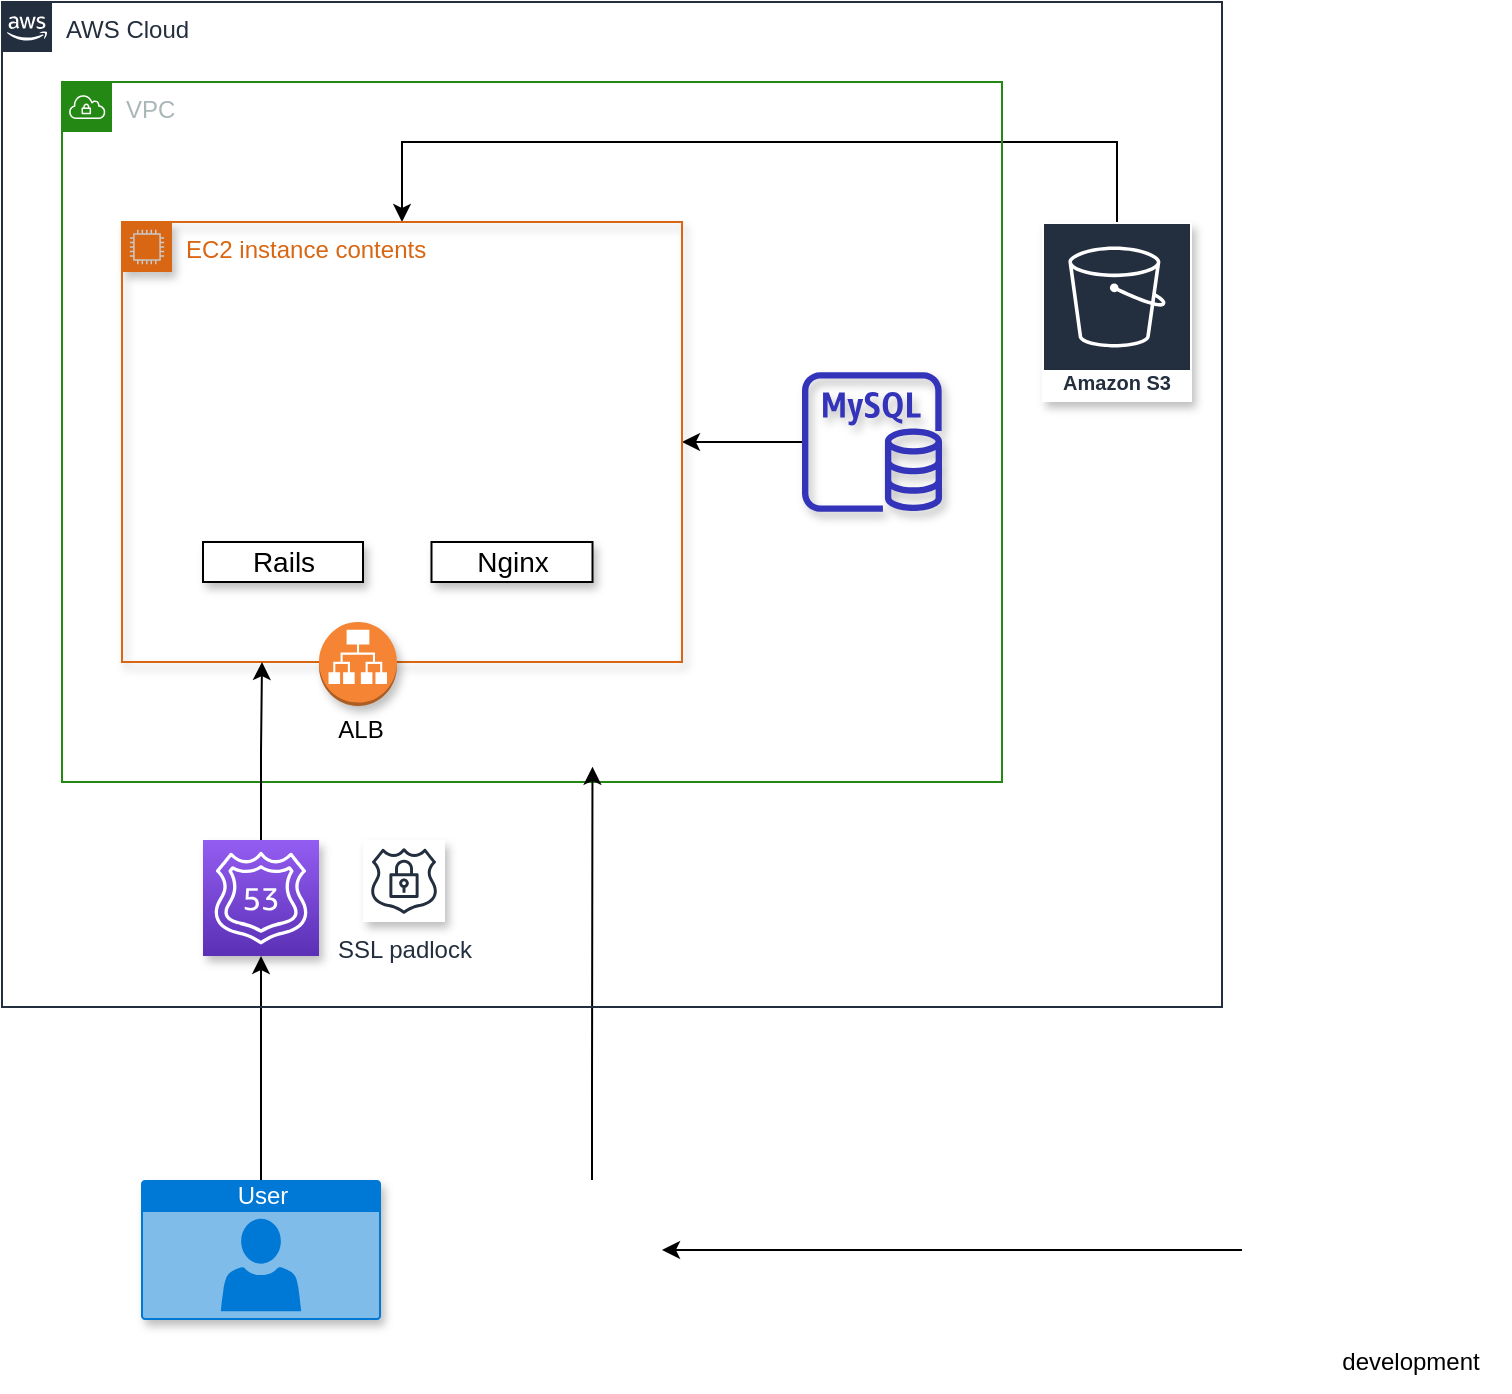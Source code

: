 <mxfile version="14.2.7" type="github">
  <diagram id="Ht1M8jgEwFfnCIfOTk4-" name="Page-1">
    <mxGraphModel dx="1581" dy="772" grid="1" gridSize="10" guides="1" tooltips="1" connect="1" arrows="1" fold="1" page="1" pageScale="1" pageWidth="1169" pageHeight="827" math="0" shadow="0">
      <root>
        <mxCell id="0" />
        <mxCell id="1" parent="0" />
        <mxCell id="QjypgIDzSsSGN7FeSxY2-27" style="edgeStyle=orthogonalEdgeStyle;rounded=0;orthogonalLoop=1;jettySize=auto;html=1;entryX=0.5;entryY=0;entryDx=0;entryDy=0;" edge="1" parent="1" source="QjypgIDzSsSGN7FeSxY2-24" target="QjypgIDzSsSGN7FeSxY2-23">
          <mxGeometry relative="1" as="geometry">
            <mxPoint x="818" y="140" as="sourcePoint" />
            <Array as="points">
              <mxPoint x="817" y="120" />
              <mxPoint x="460" y="120" />
            </Array>
          </mxGeometry>
        </mxCell>
        <mxCell id="QjypgIDzSsSGN7FeSxY2-5" value="" style="shape=image;html=1;verticalAlign=top;verticalLabelPosition=bottom;labelBackgroundColor=#ffffff;imageAspect=0;aspect=fixed;image=https://cdn3.iconfinder.com/data/icons/popular-services-brands-vol-2/512/ruby-on-rails-128.png;shadow=1;" vertex="1" parent="1">
          <mxGeometry x="366.5" y="240" width="68" height="68" as="geometry" />
        </mxCell>
        <mxCell id="QjypgIDzSsSGN7FeSxY2-6" value="VPC" style="points=[[0,0],[0.25,0],[0.5,0],[0.75,0],[1,0],[1,0.25],[1,0.5],[1,0.75],[1,1],[0.75,1],[0.5,1],[0.25,1],[0,1],[0,0.75],[0,0.5],[0,0.25]];outlineConnect=0;gradientColor=none;html=1;whiteSpace=wrap;fontSize=12;fontStyle=0;shape=mxgraph.aws4.group;grIcon=mxgraph.aws4.group_vpc;strokeColor=#248814;fillColor=none;verticalAlign=top;align=left;spacingLeft=30;fontColor=#AAB7B8;dashed=0;" vertex="1" parent="1">
          <mxGeometry x="290" y="90" width="470" height="350" as="geometry" />
        </mxCell>
        <mxCell id="QjypgIDzSsSGN7FeSxY2-19" value="&lt;font style=&quot;font-size: 14px&quot;&gt;Rails&lt;/font&gt;" style="whiteSpace=wrap;html=1;shadow=1;" vertex="1" parent="1">
          <mxGeometry x="360.5" y="320" width="80" height="20" as="geometry" />
        </mxCell>
        <mxCell id="QjypgIDzSsSGN7FeSxY2-20" value="" style="shape=image;html=1;verticalAlign=top;verticalLabelPosition=bottom;labelBackgroundColor=#ffffff;imageAspect=0;aspect=fixed;image=https://cdn4.iconfinder.com/data/icons/logos-brands-5/24/nginx-128.png;shadow=1;" vertex="1" parent="1">
          <mxGeometry x="480" y="240" width="70" height="70" as="geometry" />
        </mxCell>
        <mxCell id="QjypgIDzSsSGN7FeSxY2-21" value="&lt;font style=&quot;font-size: 14px&quot;&gt;Nginx&lt;/font&gt;" style="whiteSpace=wrap;html=1;shadow=1;" vertex="1" parent="1">
          <mxGeometry x="474.75" y="320" width="80.5" height="20" as="geometry" />
        </mxCell>
        <mxCell id="QjypgIDzSsSGN7FeSxY2-25" style="edgeStyle=orthogonalEdgeStyle;rounded=0;orthogonalLoop=1;jettySize=auto;html=1;" edge="1" parent="1" source="QjypgIDzSsSGN7FeSxY2-22" target="QjypgIDzSsSGN7FeSxY2-23">
          <mxGeometry relative="1" as="geometry" />
        </mxCell>
        <mxCell id="QjypgIDzSsSGN7FeSxY2-22" value="" style="outlineConnect=0;fontColor=#232F3E;gradientColor=none;fillColor=#3334B9;strokeColor=none;dashed=0;verticalLabelPosition=bottom;verticalAlign=top;align=center;html=1;fontSize=12;fontStyle=0;aspect=fixed;pointerEvents=1;shape=mxgraph.aws4.rds_mysql_instance;shadow=1;" vertex="1" parent="1">
          <mxGeometry x="660" y="235" width="70" height="70" as="geometry" />
        </mxCell>
        <mxCell id="QjypgIDzSsSGN7FeSxY2-23" value="EC2 instance contents" style="points=[[0,0],[0.25,0],[0.5,0],[0.75,0],[1,0],[1,0.25],[1,0.5],[1,0.75],[1,1],[0.75,1],[0.5,1],[0.25,1],[0,1],[0,0.75],[0,0.5],[0,0.25]];outlineConnect=0;gradientColor=none;html=1;whiteSpace=wrap;fontSize=12;fontStyle=0;shape=mxgraph.aws4.group;grIcon=mxgraph.aws4.group_ec2_instance_contents;strokeColor=#D86613;fillColor=none;verticalAlign=top;align=left;spacingLeft=30;fontColor=#D86613;dashed=0;shadow=1;" vertex="1" parent="1">
          <mxGeometry x="320" y="160" width="280" height="220" as="geometry" />
        </mxCell>
        <mxCell id="QjypgIDzSsSGN7FeSxY2-24" value="Amazon S3" style="outlineConnect=0;fontColor=#232F3E;gradientColor=none;strokeColor=#ffffff;fillColor=#232F3E;dashed=0;verticalLabelPosition=middle;verticalAlign=bottom;align=center;html=1;whiteSpace=wrap;fontSize=10;fontStyle=1;spacing=3;shape=mxgraph.aws4.productIcon;prIcon=mxgraph.aws4.s3;shadow=1;" vertex="1" parent="1">
          <mxGeometry x="780" y="160" width="75" height="90" as="geometry" />
        </mxCell>
        <mxCell id="QjypgIDzSsSGN7FeSxY2-33" style="edgeStyle=orthogonalEdgeStyle;rounded=0;orthogonalLoop=1;jettySize=auto;html=1;entryX=0.25;entryY=1;entryDx=0;entryDy=0;" edge="1" parent="1" source="QjypgIDzSsSGN7FeSxY2-30" target="QjypgIDzSsSGN7FeSxY2-23">
          <mxGeometry relative="1" as="geometry" />
        </mxCell>
        <mxCell id="QjypgIDzSsSGN7FeSxY2-30" value="" style="points=[[0,0,0],[0.25,0,0],[0.5,0,0],[0.75,0,0],[1,0,0],[0,1,0],[0.25,1,0],[0.5,1,0],[0.75,1,0],[1,1,0],[0,0.25,0],[0,0.5,0],[0,0.75,0],[1,0.25,0],[1,0.5,0],[1,0.75,0]];outlineConnect=0;fontColor=#232F3E;gradientColor=#945DF2;gradientDirection=north;fillColor=#5A30B5;strokeColor=#ffffff;dashed=0;verticalLabelPosition=bottom;verticalAlign=top;align=center;html=1;fontSize=12;fontStyle=0;aspect=fixed;shape=mxgraph.aws4.resourceIcon;resIcon=mxgraph.aws4.route_53;shadow=1;" vertex="1" parent="1">
          <mxGeometry x="360.5" y="469" width="58" height="58" as="geometry" />
        </mxCell>
        <mxCell id="QjypgIDzSsSGN7FeSxY2-31" value="SSL padlock" style="outlineConnect=0;fontColor=#232F3E;gradientColor=none;strokeColor=#232F3E;fillColor=#ffffff;dashed=0;verticalLabelPosition=bottom;verticalAlign=top;align=center;html=1;fontSize=12;fontStyle=0;aspect=fixed;shape=mxgraph.aws4.resourceIcon;resIcon=mxgraph.aws4.ssl_padlock;shadow=1;" vertex="1" parent="1">
          <mxGeometry x="440.5" y="469" width="41" height="41" as="geometry" />
        </mxCell>
        <mxCell id="QjypgIDzSsSGN7FeSxY2-32" style="edgeStyle=orthogonalEdgeStyle;rounded=0;orthogonalLoop=1;jettySize=auto;html=1;exitX=0.5;exitY=1;exitDx=0;exitDy=0;" edge="1" parent="1" source="QjypgIDzSsSGN7FeSxY2-7" target="QjypgIDzSsSGN7FeSxY2-7">
          <mxGeometry relative="1" as="geometry" />
        </mxCell>
        <mxCell id="QjypgIDzSsSGN7FeSxY2-36" style="edgeStyle=orthogonalEdgeStyle;rounded=0;orthogonalLoop=1;jettySize=auto;html=1;" edge="1" parent="1" source="QjypgIDzSsSGN7FeSxY2-34" target="QjypgIDzSsSGN7FeSxY2-30">
          <mxGeometry relative="1" as="geometry" />
        </mxCell>
        <mxCell id="QjypgIDzSsSGN7FeSxY2-34" value="User" style="html=1;strokeColor=none;fillColor=#0079D6;labelPosition=center;verticalLabelPosition=middle;verticalAlign=top;align=center;fontSize=12;outlineConnect=0;spacingTop=-6;fontColor=#FFFFFF;shape=mxgraph.sitemap.user;shadow=1;" vertex="1" parent="1">
          <mxGeometry x="329.5" y="639" width="120" height="70" as="geometry" />
        </mxCell>
        <mxCell id="QjypgIDzSsSGN7FeSxY2-44" style="edgeStyle=orthogonalEdgeStyle;rounded=0;orthogonalLoop=1;jettySize=auto;html=1;entryX=0.484;entryY=0.761;entryDx=0;entryDy=0;entryPerimeter=0;" edge="1" parent="1" source="QjypgIDzSsSGN7FeSxY2-37" target="QjypgIDzSsSGN7FeSxY2-7">
          <mxGeometry relative="1" as="geometry" />
        </mxCell>
        <mxCell id="QjypgIDzSsSGN7FeSxY2-37" value="" style="shape=image;html=1;verticalAlign=top;verticalLabelPosition=bottom;labelBackgroundColor=#ffffff;imageAspect=0;aspect=fixed;image=https://cdn3.iconfinder.com/data/icons/social-rounded-2/72/GitHub-128.png;shadow=1;" vertex="1" parent="1">
          <mxGeometry x="520" y="639" width="70" height="70" as="geometry" />
        </mxCell>
        <mxCell id="QjypgIDzSsSGN7FeSxY2-41" style="edgeStyle=orthogonalEdgeStyle;rounded=0;orthogonalLoop=1;jettySize=auto;html=1;entryX=1;entryY=0.5;entryDx=0;entryDy=0;" edge="1" parent="1" source="QjypgIDzSsSGN7FeSxY2-38" target="QjypgIDzSsSGN7FeSxY2-37">
          <mxGeometry relative="1" as="geometry" />
        </mxCell>
        <mxCell id="QjypgIDzSsSGN7FeSxY2-38" value="" style="shape=image;html=1;verticalAlign=top;verticalLabelPosition=bottom;labelBackgroundColor=#ffffff;imageAspect=0;aspect=fixed;image=https://cdn2.iconfinder.com/data/icons/competitive-strategy-and-corporate-training/512/194_Computer_desktop_hardware_workstation_System_app_development-128.png;shadow=1;" vertex="1" parent="1">
          <mxGeometry x="880" y="610" width="128" height="128" as="geometry" />
        </mxCell>
        <mxCell id="QjypgIDzSsSGN7FeSxY2-40" value="development" style="text;html=1;align=center;verticalAlign=middle;resizable=0;points=[];autosize=1;" vertex="1" parent="1">
          <mxGeometry x="924" y="720" width="80" height="20" as="geometry" />
        </mxCell>
        <mxCell id="QjypgIDzSsSGN7FeSxY2-7" value="AWS Cloud" style="points=[[0,0],[0.25,0],[0.5,0],[0.75,0],[1,0],[1,0.25],[1,0.5],[1,0.75],[1,1],[0.75,1],[0.5,1],[0.25,1],[0,1],[0,0.75],[0,0.5],[0,0.25]];outlineConnect=0;gradientColor=none;html=1;whiteSpace=wrap;fontSize=12;fontStyle=0;shape=mxgraph.aws4.group;grIcon=mxgraph.aws4.group_aws_cloud_alt;strokeColor=#232F3E;fillColor=none;verticalAlign=top;align=left;spacingLeft=30;fontColor=#232F3E;dashed=0;" vertex="1" parent="1">
          <mxGeometry x="260" y="50" width="610" height="502.5" as="geometry" />
        </mxCell>
        <mxCell id="QjypgIDzSsSGN7FeSxY2-45" value="" style="outlineConnect=0;dashed=0;verticalLabelPosition=bottom;verticalAlign=top;align=center;html=1;shape=mxgraph.aws3.application_load_balancer;fillColor=#F58534;gradientColor=none;shadow=1;" vertex="1" parent="1">
          <mxGeometry x="418.5" y="360" width="39" height="42" as="geometry" />
        </mxCell>
        <mxCell id="QjypgIDzSsSGN7FeSxY2-46" value="ALB" style="text;html=1;align=center;verticalAlign=middle;resizable=0;points=[];autosize=1;" vertex="1" parent="1">
          <mxGeometry x="418.5" y="404" width="40" height="20" as="geometry" />
        </mxCell>
      </root>
    </mxGraphModel>
  </diagram>
</mxfile>
